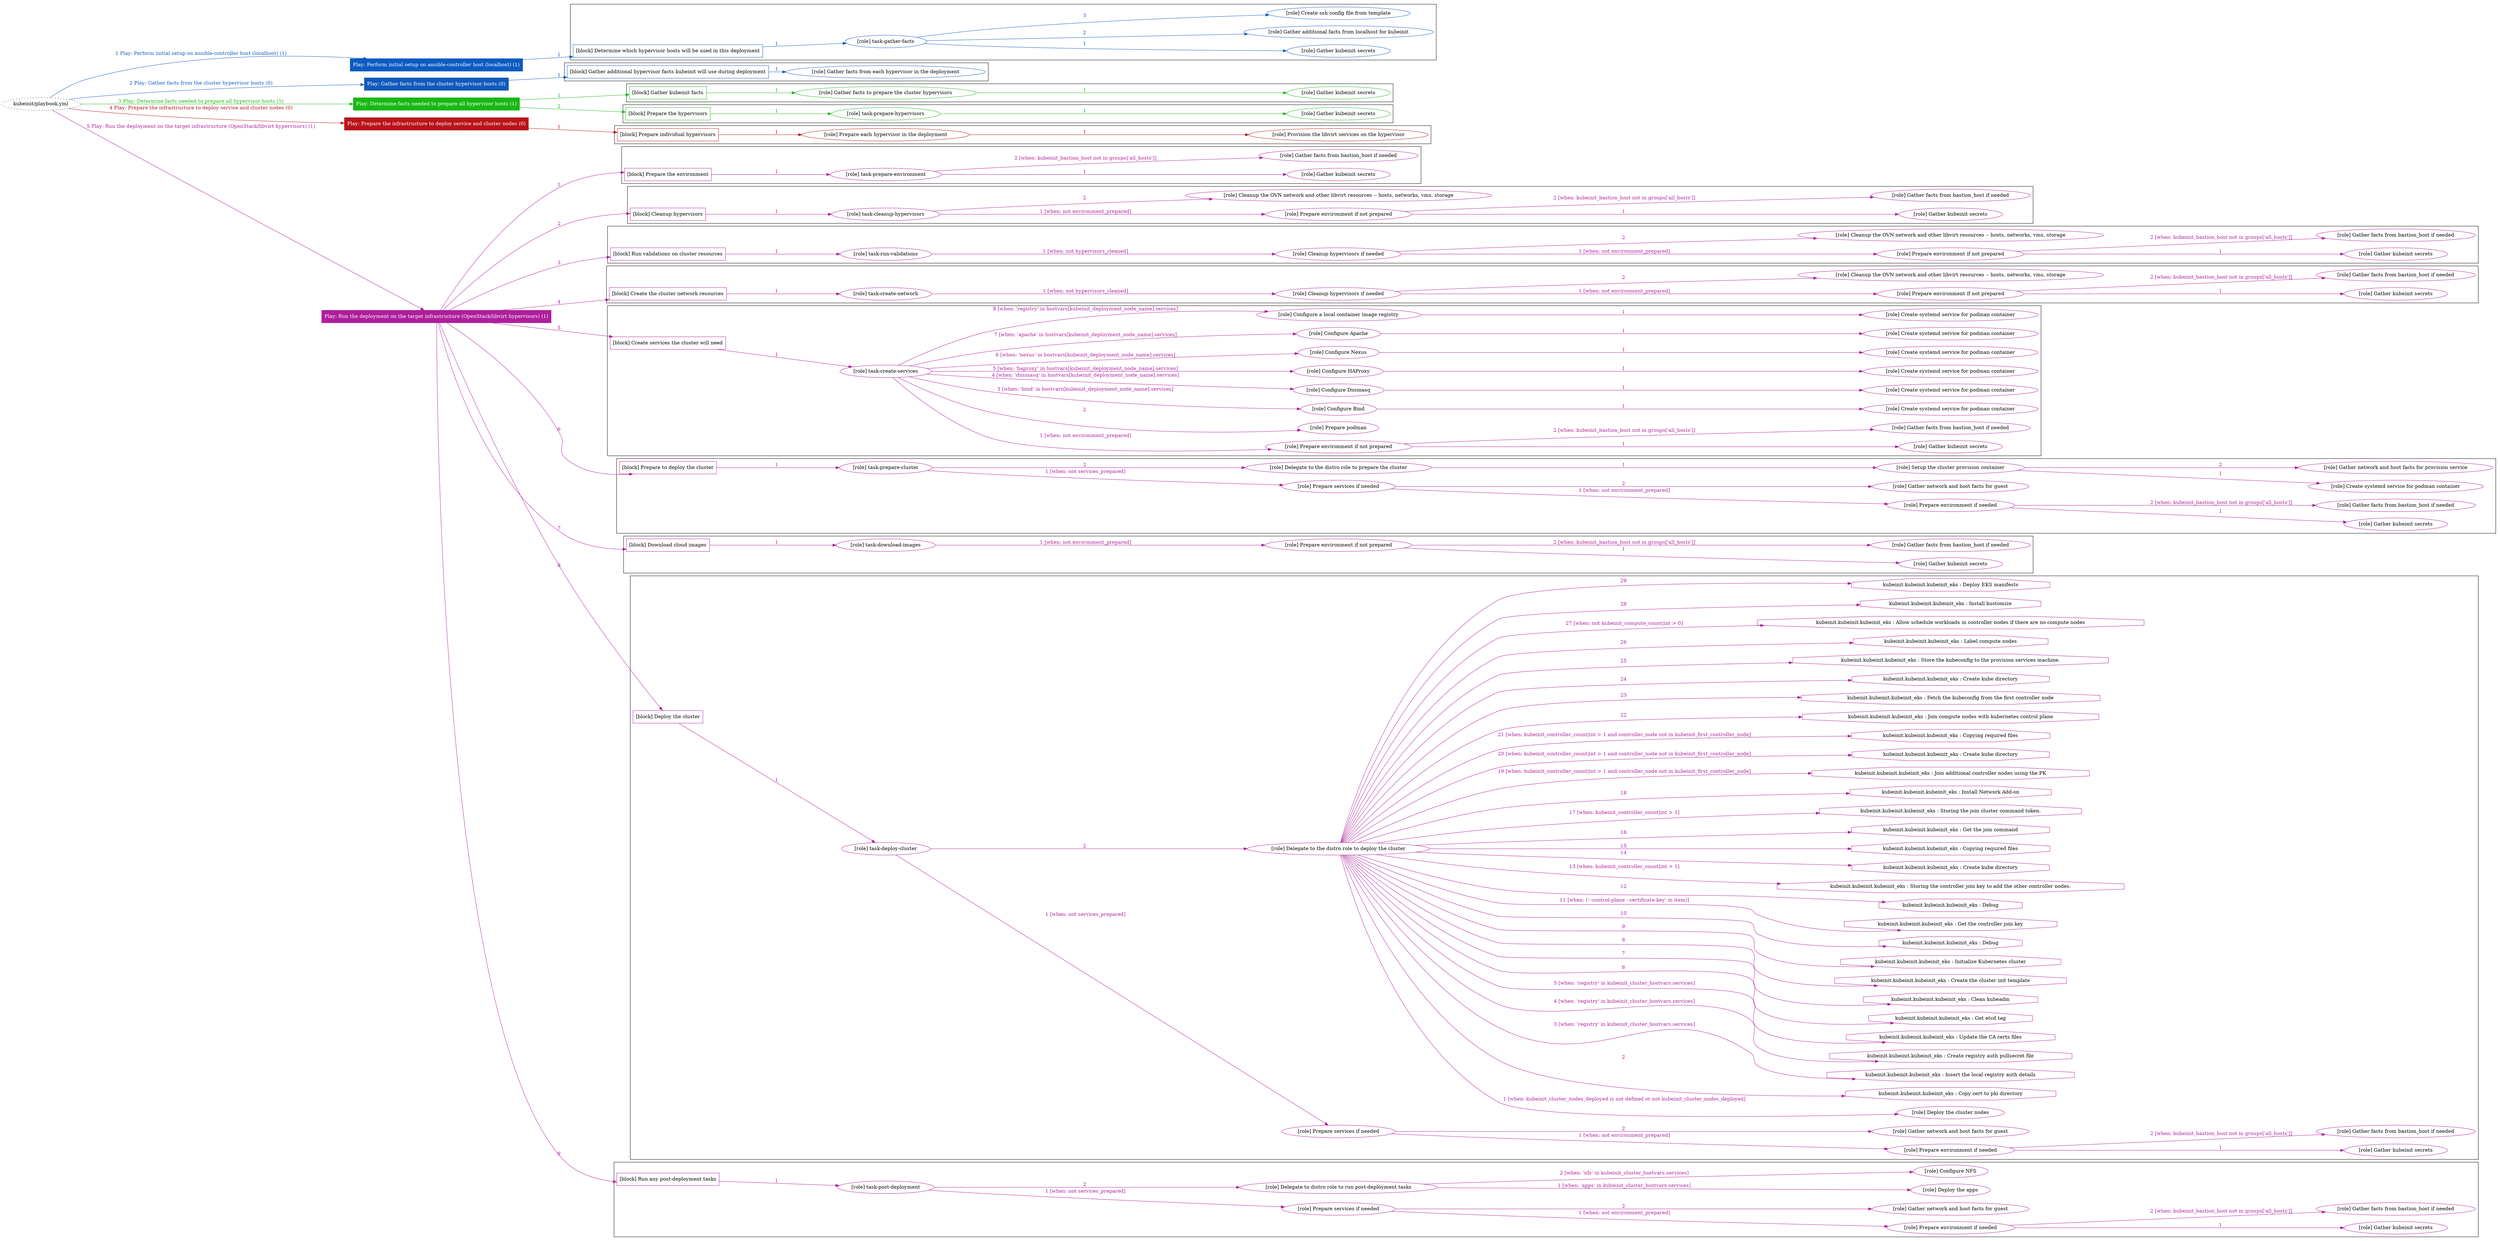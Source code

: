 digraph {
	graph [concentrate=true ordering=in rankdir=LR ratio=fill]
	edge [esep=5 sep=10]
	"kubeinit/playbook.yml" [URL="/home/runner/work/kubeinit/kubeinit/kubeinit/playbook.yml" id=playbook_505b59d0 style=dotted]
	"kubeinit/playbook.yml" -> play_54ce3475 [label="1 Play: Perform initial setup on ansible-controller host (localhost) (1)" color="#0b5bc1" fontcolor="#0b5bc1" id=edge_play_54ce3475 labeltooltip="1 Play: Perform initial setup on ansible-controller host (localhost) (1)" tooltip="1 Play: Perform initial setup on ansible-controller host (localhost) (1)"]
	subgraph "Play: Perform initial setup on ansible-controller host (localhost) (1)" {
		play_54ce3475 [label="Play: Perform initial setup on ansible-controller host (localhost) (1)" URL="/home/runner/work/kubeinit/kubeinit/kubeinit/playbook.yml" color="#0b5bc1" fontcolor="#ffffff" id=play_54ce3475 shape=box style=filled tooltip=localhost]
		play_54ce3475 -> block_f6530568 [label=1 color="#0b5bc1" fontcolor="#0b5bc1" id=edge_block_f6530568 labeltooltip=1 tooltip=1]
		subgraph cluster_block_f6530568 {
			block_f6530568 [label="[block] Determine which hypervisor hosts will be used in this deployment" URL="/home/runner/work/kubeinit/kubeinit/kubeinit/playbook.yml" color="#0b5bc1" id=block_f6530568 labeltooltip="Determine which hypervisor hosts will be used in this deployment" shape=box tooltip="Determine which hypervisor hosts will be used in this deployment"]
			block_f6530568 -> role_9a63cca9 [label="1 " color="#0b5bc1" fontcolor="#0b5bc1" id=edge_role_9a63cca9 labeltooltip="1 " tooltip="1 "]
			subgraph "task-gather-facts" {
				role_9a63cca9 [label="[role] task-gather-facts" URL="/home/runner/work/kubeinit/kubeinit/kubeinit/playbook.yml" color="#0b5bc1" id=role_9a63cca9 tooltip="task-gather-facts"]
				role_9a63cca9 -> role_e8cfdcf1 [label="1 " color="#0b5bc1" fontcolor="#0b5bc1" id=edge_role_e8cfdcf1 labeltooltip="1 " tooltip="1 "]
				subgraph "Gather kubeinit secrets" {
					role_e8cfdcf1 [label="[role] Gather kubeinit secrets" URL="/home/runner/.ansible/collections/ansible_collections/kubeinit/kubeinit/roles/kubeinit_prepare/tasks/build_hypervisors_group.yml" color="#0b5bc1" id=role_e8cfdcf1 tooltip="Gather kubeinit secrets"]
				}
				role_9a63cca9 -> role_082fb6b9 [label="2 " color="#0b5bc1" fontcolor="#0b5bc1" id=edge_role_082fb6b9 labeltooltip="2 " tooltip="2 "]
				subgraph "Gather additional facts from localhost for kubeinit" {
					role_082fb6b9 [label="[role] Gather additional facts from localhost for kubeinit" URL="/home/runner/.ansible/collections/ansible_collections/kubeinit/kubeinit/roles/kubeinit_prepare/tasks/build_hypervisors_group.yml" color="#0b5bc1" id=role_082fb6b9 tooltip="Gather additional facts from localhost for kubeinit"]
				}
				role_9a63cca9 -> role_493f2221 [label="3 " color="#0b5bc1" fontcolor="#0b5bc1" id=edge_role_493f2221 labeltooltip="3 " tooltip="3 "]
				subgraph "Create ssh config file from template" {
					role_493f2221 [label="[role] Create ssh config file from template" URL="/home/runner/.ansible/collections/ansible_collections/kubeinit/kubeinit/roles/kubeinit_prepare/tasks/build_hypervisors_group.yml" color="#0b5bc1" id=role_493f2221 tooltip="Create ssh config file from template"]
				}
			}
		}
	}
	"kubeinit/playbook.yml" -> play_10bcb6b2 [label="2 Play: Gather facts from the cluster hypervisor hosts (0)" color="#115abb" fontcolor="#115abb" id=edge_play_10bcb6b2 labeltooltip="2 Play: Gather facts from the cluster hypervisor hosts (0)" tooltip="2 Play: Gather facts from the cluster hypervisor hosts (0)"]
	subgraph "Play: Gather facts from the cluster hypervisor hosts (0)" {
		play_10bcb6b2 [label="Play: Gather facts from the cluster hypervisor hosts (0)" URL="/home/runner/work/kubeinit/kubeinit/kubeinit/playbook.yml" color="#115abb" fontcolor="#ffffff" id=play_10bcb6b2 shape=box style=filled tooltip="Play: Gather facts from the cluster hypervisor hosts (0)"]
		play_10bcb6b2 -> block_2b7f3615 [label=1 color="#115abb" fontcolor="#115abb" id=edge_block_2b7f3615 labeltooltip=1 tooltip=1]
		subgraph cluster_block_2b7f3615 {
			block_2b7f3615 [label="[block] Gather additional hypervisor facts kubeinit will use during deployment" URL="/home/runner/work/kubeinit/kubeinit/kubeinit/playbook.yml" color="#115abb" id=block_2b7f3615 labeltooltip="Gather additional hypervisor facts kubeinit will use during deployment" shape=box tooltip="Gather additional hypervisor facts kubeinit will use during deployment"]
			block_2b7f3615 -> role_0c8d0f94 [label="1 " color="#115abb" fontcolor="#115abb" id=edge_role_0c8d0f94 labeltooltip="1 " tooltip="1 "]
			subgraph "Gather facts from each hypervisor in the deployment" {
				role_0c8d0f94 [label="[role] Gather facts from each hypervisor in the deployment" URL="/home/runner/work/kubeinit/kubeinit/kubeinit/playbook.yml" color="#115abb" id=role_0c8d0f94 tooltip="Gather facts from each hypervisor in the deployment"]
			}
		}
	}
	"kubeinit/playbook.yml" -> play_9182e237 [label="3 Play: Determine facts needed to prepare all hypervisor hosts (1)" color="#18b814" fontcolor="#18b814" id=edge_play_9182e237 labeltooltip="3 Play: Determine facts needed to prepare all hypervisor hosts (1)" tooltip="3 Play: Determine facts needed to prepare all hypervisor hosts (1)"]
	subgraph "Play: Determine facts needed to prepare all hypervisor hosts (1)" {
		play_9182e237 [label="Play: Determine facts needed to prepare all hypervisor hosts (1)" URL="/home/runner/work/kubeinit/kubeinit/kubeinit/playbook.yml" color="#18b814" fontcolor="#ffffff" id=play_9182e237 shape=box style=filled tooltip=localhost]
		play_9182e237 -> block_f844e272 [label=1 color="#18b814" fontcolor="#18b814" id=edge_block_f844e272 labeltooltip=1 tooltip=1]
		subgraph cluster_block_f844e272 {
			block_f844e272 [label="[block] Gather kubeinit facts" URL="/home/runner/work/kubeinit/kubeinit/kubeinit/playbook.yml" color="#18b814" id=block_f844e272 labeltooltip="Gather kubeinit facts" shape=box tooltip="Gather kubeinit facts"]
			block_f844e272 -> role_92d17e03 [label="1 " color="#18b814" fontcolor="#18b814" id=edge_role_92d17e03 labeltooltip="1 " tooltip="1 "]
			subgraph "Gather facts to prepare the cluster hypervisors" {
				role_92d17e03 [label="[role] Gather facts to prepare the cluster hypervisors" URL="/home/runner/work/kubeinit/kubeinit/kubeinit/playbook.yml" color="#18b814" id=role_92d17e03 tooltip="Gather facts to prepare the cluster hypervisors"]
				role_92d17e03 -> role_0aabf836 [label="1 " color="#18b814" fontcolor="#18b814" id=edge_role_0aabf836 labeltooltip="1 " tooltip="1 "]
				subgraph "Gather kubeinit secrets" {
					role_0aabf836 [label="[role] Gather kubeinit secrets" URL="/home/runner/.ansible/collections/ansible_collections/kubeinit/kubeinit/roles/kubeinit_prepare/tasks/gather_kubeinit_facts.yml" color="#18b814" id=role_0aabf836 tooltip="Gather kubeinit secrets"]
				}
			}
		}
		play_9182e237 -> block_92e876e8 [label=2 color="#18b814" fontcolor="#18b814" id=edge_block_92e876e8 labeltooltip=2 tooltip=2]
		subgraph cluster_block_92e876e8 {
			block_92e876e8 [label="[block] Prepare the hypervisors" URL="/home/runner/work/kubeinit/kubeinit/kubeinit/playbook.yml" color="#18b814" id=block_92e876e8 labeltooltip="Prepare the hypervisors" shape=box tooltip="Prepare the hypervisors"]
			block_92e876e8 -> role_f6d03520 [label="1 " color="#18b814" fontcolor="#18b814" id=edge_role_f6d03520 labeltooltip="1 " tooltip="1 "]
			subgraph "task-prepare-hypervisors" {
				role_f6d03520 [label="[role] task-prepare-hypervisors" URL="/home/runner/work/kubeinit/kubeinit/kubeinit/playbook.yml" color="#18b814" id=role_f6d03520 tooltip="task-prepare-hypervisors"]
				role_f6d03520 -> role_9ed4240e [label="1 " color="#18b814" fontcolor="#18b814" id=edge_role_9ed4240e labeltooltip="1 " tooltip="1 "]
				subgraph "Gather kubeinit secrets" {
					role_9ed4240e [label="[role] Gather kubeinit secrets" URL="/home/runner/.ansible/collections/ansible_collections/kubeinit/kubeinit/roles/kubeinit_prepare/tasks/gather_kubeinit_facts.yml" color="#18b814" id=role_9ed4240e tooltip="Gather kubeinit secrets"]
				}
			}
		}
	}
	"kubeinit/playbook.yml" -> play_68001d4e [label="4 Play: Prepare the infrastructure to deploy service and cluster nodes (0)" color="#b9131a" fontcolor="#b9131a" id=edge_play_68001d4e labeltooltip="4 Play: Prepare the infrastructure to deploy service and cluster nodes (0)" tooltip="4 Play: Prepare the infrastructure to deploy service and cluster nodes (0)"]
	subgraph "Play: Prepare the infrastructure to deploy service and cluster nodes (0)" {
		play_68001d4e [label="Play: Prepare the infrastructure to deploy service and cluster nodes (0)" URL="/home/runner/work/kubeinit/kubeinit/kubeinit/playbook.yml" color="#b9131a" fontcolor="#ffffff" id=play_68001d4e shape=box style=filled tooltip="Play: Prepare the infrastructure to deploy service and cluster nodes (0)"]
		play_68001d4e -> block_ec54573b [label=1 color="#b9131a" fontcolor="#b9131a" id=edge_block_ec54573b labeltooltip=1 tooltip=1]
		subgraph cluster_block_ec54573b {
			block_ec54573b [label="[block] Prepare individual hypervisors" URL="/home/runner/work/kubeinit/kubeinit/kubeinit/playbook.yml" color="#b9131a" id=block_ec54573b labeltooltip="Prepare individual hypervisors" shape=box tooltip="Prepare individual hypervisors"]
			block_ec54573b -> role_09b1d185 [label="1 " color="#b9131a" fontcolor="#b9131a" id=edge_role_09b1d185 labeltooltip="1 " tooltip="1 "]
			subgraph "Prepare each hypervisor in the deployment" {
				role_09b1d185 [label="[role] Prepare each hypervisor in the deployment" URL="/home/runner/work/kubeinit/kubeinit/kubeinit/playbook.yml" color="#b9131a" id=role_09b1d185 tooltip="Prepare each hypervisor in the deployment"]
				role_09b1d185 -> role_fccb4faa [label="1 " color="#b9131a" fontcolor="#b9131a" id=edge_role_fccb4faa labeltooltip="1 " tooltip="1 "]
				subgraph "Provision the libvirt services on the hypervisor" {
					role_fccb4faa [label="[role] Provision the libvirt services on the hypervisor" URL="/home/runner/.ansible/collections/ansible_collections/kubeinit/kubeinit/roles/kubeinit_prepare/tasks/prepare_hypervisor.yml" color="#b9131a" id=role_fccb4faa tooltip="Provision the libvirt services on the hypervisor"]
				}
			}
		}
	}
	"kubeinit/playbook.yml" -> play_72347e47 [label="5 Play: Run the deployment on the target infrastructure (OpenStack/libvirt hypervisors) (1)" color="#ae1e9c" fontcolor="#ae1e9c" id=edge_play_72347e47 labeltooltip="5 Play: Run the deployment on the target infrastructure (OpenStack/libvirt hypervisors) (1)" tooltip="5 Play: Run the deployment on the target infrastructure (OpenStack/libvirt hypervisors) (1)"]
	subgraph "Play: Run the deployment on the target infrastructure (OpenStack/libvirt hypervisors) (1)" {
		play_72347e47 [label="Play: Run the deployment on the target infrastructure (OpenStack/libvirt hypervisors) (1)" URL="/home/runner/work/kubeinit/kubeinit/kubeinit/playbook.yml" color="#ae1e9c" fontcolor="#ffffff" id=play_72347e47 shape=box style=filled tooltip=localhost]
		play_72347e47 -> block_6adb4616 [label=1 color="#ae1e9c" fontcolor="#ae1e9c" id=edge_block_6adb4616 labeltooltip=1 tooltip=1]
		subgraph cluster_block_6adb4616 {
			block_6adb4616 [label="[block] Prepare the environment" URL="/home/runner/work/kubeinit/kubeinit/kubeinit/playbook.yml" color="#ae1e9c" id=block_6adb4616 labeltooltip="Prepare the environment" shape=box tooltip="Prepare the environment"]
			block_6adb4616 -> role_74cb3fdd [label="1 " color="#ae1e9c" fontcolor="#ae1e9c" id=edge_role_74cb3fdd labeltooltip="1 " tooltip="1 "]
			subgraph "task-prepare-environment" {
				role_74cb3fdd [label="[role] task-prepare-environment" URL="/home/runner/work/kubeinit/kubeinit/kubeinit/playbook.yml" color="#ae1e9c" id=role_74cb3fdd tooltip="task-prepare-environment"]
				role_74cb3fdd -> role_cb901d36 [label="1 " color="#ae1e9c" fontcolor="#ae1e9c" id=edge_role_cb901d36 labeltooltip="1 " tooltip="1 "]
				subgraph "Gather kubeinit secrets" {
					role_cb901d36 [label="[role] Gather kubeinit secrets" URL="/home/runner/.ansible/collections/ansible_collections/kubeinit/kubeinit/roles/kubeinit_prepare/tasks/gather_kubeinit_facts.yml" color="#ae1e9c" id=role_cb901d36 tooltip="Gather kubeinit secrets"]
				}
				role_74cb3fdd -> role_3e463f41 [label="2 [when: kubeinit_bastion_host not in groups['all_hosts']]" color="#ae1e9c" fontcolor="#ae1e9c" id=edge_role_3e463f41 labeltooltip="2 [when: kubeinit_bastion_host not in groups['all_hosts']]" tooltip="2 [when: kubeinit_bastion_host not in groups['all_hosts']]"]
				subgraph "Gather facts from bastion_host if needed" {
					role_3e463f41 [label="[role] Gather facts from bastion_host if needed" URL="/home/runner/.ansible/collections/ansible_collections/kubeinit/kubeinit/roles/kubeinit_prepare/tasks/main.yml" color="#ae1e9c" id=role_3e463f41 tooltip="Gather facts from bastion_host if needed"]
				}
			}
		}
		play_72347e47 -> block_6f705c3d [label=2 color="#ae1e9c" fontcolor="#ae1e9c" id=edge_block_6f705c3d labeltooltip=2 tooltip=2]
		subgraph cluster_block_6f705c3d {
			block_6f705c3d [label="[block] Cleanup hypervisors" URL="/home/runner/work/kubeinit/kubeinit/kubeinit/playbook.yml" color="#ae1e9c" id=block_6f705c3d labeltooltip="Cleanup hypervisors" shape=box tooltip="Cleanup hypervisors"]
			block_6f705c3d -> role_94629c84 [label="1 " color="#ae1e9c" fontcolor="#ae1e9c" id=edge_role_94629c84 labeltooltip="1 " tooltip="1 "]
			subgraph "task-cleanup-hypervisors" {
				role_94629c84 [label="[role] task-cleanup-hypervisors" URL="/home/runner/work/kubeinit/kubeinit/kubeinit/playbook.yml" color="#ae1e9c" id=role_94629c84 tooltip="task-cleanup-hypervisors"]
				role_94629c84 -> role_58892e07 [label="1 [when: not environment_prepared]" color="#ae1e9c" fontcolor="#ae1e9c" id=edge_role_58892e07 labeltooltip="1 [when: not environment_prepared]" tooltip="1 [when: not environment_prepared]"]
				subgraph "Prepare environment if not prepared" {
					role_58892e07 [label="[role] Prepare environment if not prepared" URL="/home/runner/.ansible/collections/ansible_collections/kubeinit/kubeinit/roles/kubeinit_libvirt/tasks/cleanup_hypervisors.yml" color="#ae1e9c" id=role_58892e07 tooltip="Prepare environment if not prepared"]
					role_58892e07 -> role_d20a0234 [label="1 " color="#ae1e9c" fontcolor="#ae1e9c" id=edge_role_d20a0234 labeltooltip="1 " tooltip="1 "]
					subgraph "Gather kubeinit secrets" {
						role_d20a0234 [label="[role] Gather kubeinit secrets" URL="/home/runner/.ansible/collections/ansible_collections/kubeinit/kubeinit/roles/kubeinit_prepare/tasks/gather_kubeinit_facts.yml" color="#ae1e9c" id=role_d20a0234 tooltip="Gather kubeinit secrets"]
					}
					role_58892e07 -> role_9292931a [label="2 [when: kubeinit_bastion_host not in groups['all_hosts']]" color="#ae1e9c" fontcolor="#ae1e9c" id=edge_role_9292931a labeltooltip="2 [when: kubeinit_bastion_host not in groups['all_hosts']]" tooltip="2 [when: kubeinit_bastion_host not in groups['all_hosts']]"]
					subgraph "Gather facts from bastion_host if needed" {
						role_9292931a [label="[role] Gather facts from bastion_host if needed" URL="/home/runner/.ansible/collections/ansible_collections/kubeinit/kubeinit/roles/kubeinit_prepare/tasks/main.yml" color="#ae1e9c" id=role_9292931a tooltip="Gather facts from bastion_host if needed"]
					}
				}
				role_94629c84 -> role_d543f26f [label="2 " color="#ae1e9c" fontcolor="#ae1e9c" id=edge_role_d543f26f labeltooltip="2 " tooltip="2 "]
				subgraph "Cleanup the OVN network and other libvirt resources -- hosts, networks, vms, storage" {
					role_d543f26f [label="[role] Cleanup the OVN network and other libvirt resources -- hosts, networks, vms, storage" URL="/home/runner/.ansible/collections/ansible_collections/kubeinit/kubeinit/roles/kubeinit_libvirt/tasks/cleanup_hypervisors.yml" color="#ae1e9c" id=role_d543f26f tooltip="Cleanup the OVN network and other libvirt resources -- hosts, networks, vms, storage"]
				}
			}
		}
		play_72347e47 -> block_47624c8a [label=3 color="#ae1e9c" fontcolor="#ae1e9c" id=edge_block_47624c8a labeltooltip=3 tooltip=3]
		subgraph cluster_block_47624c8a {
			block_47624c8a [label="[block] Run validations on cluster resources" URL="/home/runner/work/kubeinit/kubeinit/kubeinit/playbook.yml" color="#ae1e9c" id=block_47624c8a labeltooltip="Run validations on cluster resources" shape=box tooltip="Run validations on cluster resources"]
			block_47624c8a -> role_6aff86f8 [label="1 " color="#ae1e9c" fontcolor="#ae1e9c" id=edge_role_6aff86f8 labeltooltip="1 " tooltip="1 "]
			subgraph "task-run-validations" {
				role_6aff86f8 [label="[role] task-run-validations" URL="/home/runner/work/kubeinit/kubeinit/kubeinit/playbook.yml" color="#ae1e9c" id=role_6aff86f8 tooltip="task-run-validations"]
				role_6aff86f8 -> role_1c4ec099 [label="1 [when: not hypervisors_cleaned]" color="#ae1e9c" fontcolor="#ae1e9c" id=edge_role_1c4ec099 labeltooltip="1 [when: not hypervisors_cleaned]" tooltip="1 [when: not hypervisors_cleaned]"]
				subgraph "Cleanup hypervisors if needed" {
					role_1c4ec099 [label="[role] Cleanup hypervisors if needed" URL="/home/runner/.ansible/collections/ansible_collections/kubeinit/kubeinit/roles/kubeinit_validations/tasks/main.yml" color="#ae1e9c" id=role_1c4ec099 tooltip="Cleanup hypervisors if needed"]
					role_1c4ec099 -> role_23590de8 [label="1 [when: not environment_prepared]" color="#ae1e9c" fontcolor="#ae1e9c" id=edge_role_23590de8 labeltooltip="1 [when: not environment_prepared]" tooltip="1 [when: not environment_prepared]"]
					subgraph "Prepare environment if not prepared" {
						role_23590de8 [label="[role] Prepare environment if not prepared" URL="/home/runner/.ansible/collections/ansible_collections/kubeinit/kubeinit/roles/kubeinit_libvirt/tasks/cleanup_hypervisors.yml" color="#ae1e9c" id=role_23590de8 tooltip="Prepare environment if not prepared"]
						role_23590de8 -> role_e928fc80 [label="1 " color="#ae1e9c" fontcolor="#ae1e9c" id=edge_role_e928fc80 labeltooltip="1 " tooltip="1 "]
						subgraph "Gather kubeinit secrets" {
							role_e928fc80 [label="[role] Gather kubeinit secrets" URL="/home/runner/.ansible/collections/ansible_collections/kubeinit/kubeinit/roles/kubeinit_prepare/tasks/gather_kubeinit_facts.yml" color="#ae1e9c" id=role_e928fc80 tooltip="Gather kubeinit secrets"]
						}
						role_23590de8 -> role_fee85dc9 [label="2 [when: kubeinit_bastion_host not in groups['all_hosts']]" color="#ae1e9c" fontcolor="#ae1e9c" id=edge_role_fee85dc9 labeltooltip="2 [when: kubeinit_bastion_host not in groups['all_hosts']]" tooltip="2 [when: kubeinit_bastion_host not in groups['all_hosts']]"]
						subgraph "Gather facts from bastion_host if needed" {
							role_fee85dc9 [label="[role] Gather facts from bastion_host if needed" URL="/home/runner/.ansible/collections/ansible_collections/kubeinit/kubeinit/roles/kubeinit_prepare/tasks/main.yml" color="#ae1e9c" id=role_fee85dc9 tooltip="Gather facts from bastion_host if needed"]
						}
					}
					role_1c4ec099 -> role_f45f9289 [label="2 " color="#ae1e9c" fontcolor="#ae1e9c" id=edge_role_f45f9289 labeltooltip="2 " tooltip="2 "]
					subgraph "Cleanup the OVN network and other libvirt resources -- hosts, networks, vms, storage" {
						role_f45f9289 [label="[role] Cleanup the OVN network and other libvirt resources -- hosts, networks, vms, storage" URL="/home/runner/.ansible/collections/ansible_collections/kubeinit/kubeinit/roles/kubeinit_libvirt/tasks/cleanup_hypervisors.yml" color="#ae1e9c" id=role_f45f9289 tooltip="Cleanup the OVN network and other libvirt resources -- hosts, networks, vms, storage"]
					}
				}
			}
		}
		play_72347e47 -> block_19a93cfe [label=4 color="#ae1e9c" fontcolor="#ae1e9c" id=edge_block_19a93cfe labeltooltip=4 tooltip=4]
		subgraph cluster_block_19a93cfe {
			block_19a93cfe [label="[block] Create the cluster network resources" URL="/home/runner/work/kubeinit/kubeinit/kubeinit/playbook.yml" color="#ae1e9c" id=block_19a93cfe labeltooltip="Create the cluster network resources" shape=box tooltip="Create the cluster network resources"]
			block_19a93cfe -> role_1e62cd4f [label="1 " color="#ae1e9c" fontcolor="#ae1e9c" id=edge_role_1e62cd4f labeltooltip="1 " tooltip="1 "]
			subgraph "task-create-network" {
				role_1e62cd4f [label="[role] task-create-network" URL="/home/runner/work/kubeinit/kubeinit/kubeinit/playbook.yml" color="#ae1e9c" id=role_1e62cd4f tooltip="task-create-network"]
				role_1e62cd4f -> role_ac18491e [label="1 [when: not hypervisors_cleaned]" color="#ae1e9c" fontcolor="#ae1e9c" id=edge_role_ac18491e labeltooltip="1 [when: not hypervisors_cleaned]" tooltip="1 [when: not hypervisors_cleaned]"]
				subgraph "Cleanup hypervisors if needed" {
					role_ac18491e [label="[role] Cleanup hypervisors if needed" URL="/home/runner/.ansible/collections/ansible_collections/kubeinit/kubeinit/roles/kubeinit_libvirt/tasks/create_network.yml" color="#ae1e9c" id=role_ac18491e tooltip="Cleanup hypervisors if needed"]
					role_ac18491e -> role_3b3bc144 [label="1 [when: not environment_prepared]" color="#ae1e9c" fontcolor="#ae1e9c" id=edge_role_3b3bc144 labeltooltip="1 [when: not environment_prepared]" tooltip="1 [when: not environment_prepared]"]
					subgraph "Prepare environment if not prepared" {
						role_3b3bc144 [label="[role] Prepare environment if not prepared" URL="/home/runner/.ansible/collections/ansible_collections/kubeinit/kubeinit/roles/kubeinit_libvirt/tasks/cleanup_hypervisors.yml" color="#ae1e9c" id=role_3b3bc144 tooltip="Prepare environment if not prepared"]
						role_3b3bc144 -> role_35bafb50 [label="1 " color="#ae1e9c" fontcolor="#ae1e9c" id=edge_role_35bafb50 labeltooltip="1 " tooltip="1 "]
						subgraph "Gather kubeinit secrets" {
							role_35bafb50 [label="[role] Gather kubeinit secrets" URL="/home/runner/.ansible/collections/ansible_collections/kubeinit/kubeinit/roles/kubeinit_prepare/tasks/gather_kubeinit_facts.yml" color="#ae1e9c" id=role_35bafb50 tooltip="Gather kubeinit secrets"]
						}
						role_3b3bc144 -> role_b2b13559 [label="2 [when: kubeinit_bastion_host not in groups['all_hosts']]" color="#ae1e9c" fontcolor="#ae1e9c" id=edge_role_b2b13559 labeltooltip="2 [when: kubeinit_bastion_host not in groups['all_hosts']]" tooltip="2 [when: kubeinit_bastion_host not in groups['all_hosts']]"]
						subgraph "Gather facts from bastion_host if needed" {
							role_b2b13559 [label="[role] Gather facts from bastion_host if needed" URL="/home/runner/.ansible/collections/ansible_collections/kubeinit/kubeinit/roles/kubeinit_prepare/tasks/main.yml" color="#ae1e9c" id=role_b2b13559 tooltip="Gather facts from bastion_host if needed"]
						}
					}
					role_ac18491e -> role_9ebe40c2 [label="2 " color="#ae1e9c" fontcolor="#ae1e9c" id=edge_role_9ebe40c2 labeltooltip="2 " tooltip="2 "]
					subgraph "Cleanup the OVN network and other libvirt resources -- hosts, networks, vms, storage" {
						role_9ebe40c2 [label="[role] Cleanup the OVN network and other libvirt resources -- hosts, networks, vms, storage" URL="/home/runner/.ansible/collections/ansible_collections/kubeinit/kubeinit/roles/kubeinit_libvirt/tasks/cleanup_hypervisors.yml" color="#ae1e9c" id=role_9ebe40c2 tooltip="Cleanup the OVN network and other libvirt resources -- hosts, networks, vms, storage"]
					}
				}
			}
		}
		play_72347e47 -> block_03e99cf1 [label=5 color="#ae1e9c" fontcolor="#ae1e9c" id=edge_block_03e99cf1 labeltooltip=5 tooltip=5]
		subgraph cluster_block_03e99cf1 {
			block_03e99cf1 [label="[block] Create services the cluster will need" URL="/home/runner/work/kubeinit/kubeinit/kubeinit/playbook.yml" color="#ae1e9c" id=block_03e99cf1 labeltooltip="Create services the cluster will need" shape=box tooltip="Create services the cluster will need"]
			block_03e99cf1 -> role_20946910 [label="1 " color="#ae1e9c" fontcolor="#ae1e9c" id=edge_role_20946910 labeltooltip="1 " tooltip="1 "]
			subgraph "task-create-services" {
				role_20946910 [label="[role] task-create-services" URL="/home/runner/work/kubeinit/kubeinit/kubeinit/playbook.yml" color="#ae1e9c" id=role_20946910 tooltip="task-create-services"]
				role_20946910 -> role_82ae3ebd [label="1 [when: not environment_prepared]" color="#ae1e9c" fontcolor="#ae1e9c" id=edge_role_82ae3ebd labeltooltip="1 [when: not environment_prepared]" tooltip="1 [when: not environment_prepared]"]
				subgraph "Prepare environment if not prepared" {
					role_82ae3ebd [label="[role] Prepare environment if not prepared" URL="/home/runner/.ansible/collections/ansible_collections/kubeinit/kubeinit/roles/kubeinit_services/tasks/main.yml" color="#ae1e9c" id=role_82ae3ebd tooltip="Prepare environment if not prepared"]
					role_82ae3ebd -> role_a864123e [label="1 " color="#ae1e9c" fontcolor="#ae1e9c" id=edge_role_a864123e labeltooltip="1 " tooltip="1 "]
					subgraph "Gather kubeinit secrets" {
						role_a864123e [label="[role] Gather kubeinit secrets" URL="/home/runner/.ansible/collections/ansible_collections/kubeinit/kubeinit/roles/kubeinit_prepare/tasks/gather_kubeinit_facts.yml" color="#ae1e9c" id=role_a864123e tooltip="Gather kubeinit secrets"]
					}
					role_82ae3ebd -> role_5633bc8b [label="2 [when: kubeinit_bastion_host not in groups['all_hosts']]" color="#ae1e9c" fontcolor="#ae1e9c" id=edge_role_5633bc8b labeltooltip="2 [when: kubeinit_bastion_host not in groups['all_hosts']]" tooltip="2 [when: kubeinit_bastion_host not in groups['all_hosts']]"]
					subgraph "Gather facts from bastion_host if needed" {
						role_5633bc8b [label="[role] Gather facts from bastion_host if needed" URL="/home/runner/.ansible/collections/ansible_collections/kubeinit/kubeinit/roles/kubeinit_prepare/tasks/main.yml" color="#ae1e9c" id=role_5633bc8b tooltip="Gather facts from bastion_host if needed"]
					}
				}
				role_20946910 -> role_723f1a52 [label="2 " color="#ae1e9c" fontcolor="#ae1e9c" id=edge_role_723f1a52 labeltooltip="2 " tooltip="2 "]
				subgraph "Prepare podman" {
					role_723f1a52 [label="[role] Prepare podman" URL="/home/runner/.ansible/collections/ansible_collections/kubeinit/kubeinit/roles/kubeinit_services/tasks/00_create_service_pod.yml" color="#ae1e9c" id=role_723f1a52 tooltip="Prepare podman"]
				}
				role_20946910 -> role_f1c9ac7a [label="3 [when: 'bind' in hostvars[kubeinit_deployment_node_name].services]" color="#ae1e9c" fontcolor="#ae1e9c" id=edge_role_f1c9ac7a labeltooltip="3 [when: 'bind' in hostvars[kubeinit_deployment_node_name].services]" tooltip="3 [when: 'bind' in hostvars[kubeinit_deployment_node_name].services]"]
				subgraph "Configure Bind" {
					role_f1c9ac7a [label="[role] Configure Bind" URL="/home/runner/.ansible/collections/ansible_collections/kubeinit/kubeinit/roles/kubeinit_services/tasks/start_services_containers.yml" color="#ae1e9c" id=role_f1c9ac7a tooltip="Configure Bind"]
					role_f1c9ac7a -> role_dfefb396 [label="1 " color="#ae1e9c" fontcolor="#ae1e9c" id=edge_role_dfefb396 labeltooltip="1 " tooltip="1 "]
					subgraph "Create systemd service for podman container" {
						role_dfefb396 [label="[role] Create systemd service for podman container" URL="/home/runner/.ansible/collections/ansible_collections/kubeinit/kubeinit/roles/kubeinit_bind/tasks/main.yml" color="#ae1e9c" id=role_dfefb396 tooltip="Create systemd service for podman container"]
					}
				}
				role_20946910 -> role_48f46912 [label="4 [when: 'dnsmasq' in hostvars[kubeinit_deployment_node_name].services]" color="#ae1e9c" fontcolor="#ae1e9c" id=edge_role_48f46912 labeltooltip="4 [when: 'dnsmasq' in hostvars[kubeinit_deployment_node_name].services]" tooltip="4 [when: 'dnsmasq' in hostvars[kubeinit_deployment_node_name].services]"]
				subgraph "Configure Dnsmasq" {
					role_48f46912 [label="[role] Configure Dnsmasq" URL="/home/runner/.ansible/collections/ansible_collections/kubeinit/kubeinit/roles/kubeinit_services/tasks/start_services_containers.yml" color="#ae1e9c" id=role_48f46912 tooltip="Configure Dnsmasq"]
					role_48f46912 -> role_a3646320 [label="1 " color="#ae1e9c" fontcolor="#ae1e9c" id=edge_role_a3646320 labeltooltip="1 " tooltip="1 "]
					subgraph "Create systemd service for podman container" {
						role_a3646320 [label="[role] Create systemd service for podman container" URL="/home/runner/.ansible/collections/ansible_collections/kubeinit/kubeinit/roles/kubeinit_dnsmasq/tasks/main.yml" color="#ae1e9c" id=role_a3646320 tooltip="Create systemd service for podman container"]
					}
				}
				role_20946910 -> role_0b972836 [label="5 [when: 'haproxy' in hostvars[kubeinit_deployment_node_name].services]" color="#ae1e9c" fontcolor="#ae1e9c" id=edge_role_0b972836 labeltooltip="5 [when: 'haproxy' in hostvars[kubeinit_deployment_node_name].services]" tooltip="5 [when: 'haproxy' in hostvars[kubeinit_deployment_node_name].services]"]
				subgraph "Configure HAProxy" {
					role_0b972836 [label="[role] Configure HAProxy" URL="/home/runner/.ansible/collections/ansible_collections/kubeinit/kubeinit/roles/kubeinit_services/tasks/start_services_containers.yml" color="#ae1e9c" id=role_0b972836 tooltip="Configure HAProxy"]
					role_0b972836 -> role_ababf2ad [label="1 " color="#ae1e9c" fontcolor="#ae1e9c" id=edge_role_ababf2ad labeltooltip="1 " tooltip="1 "]
					subgraph "Create systemd service for podman container" {
						role_ababf2ad [label="[role] Create systemd service for podman container" URL="/home/runner/.ansible/collections/ansible_collections/kubeinit/kubeinit/roles/kubeinit_haproxy/tasks/main.yml" color="#ae1e9c" id=role_ababf2ad tooltip="Create systemd service for podman container"]
					}
				}
				role_20946910 -> role_0df22717 [label="6 [when: 'nexus' in hostvars[kubeinit_deployment_node_name].services]" color="#ae1e9c" fontcolor="#ae1e9c" id=edge_role_0df22717 labeltooltip="6 [when: 'nexus' in hostvars[kubeinit_deployment_node_name].services]" tooltip="6 [when: 'nexus' in hostvars[kubeinit_deployment_node_name].services]"]
				subgraph "Configure Nexus" {
					role_0df22717 [label="[role] Configure Nexus" URL="/home/runner/.ansible/collections/ansible_collections/kubeinit/kubeinit/roles/kubeinit_services/tasks/start_services_containers.yml" color="#ae1e9c" id=role_0df22717 tooltip="Configure Nexus"]
					role_0df22717 -> role_9b56f4f2 [label="1 " color="#ae1e9c" fontcolor="#ae1e9c" id=edge_role_9b56f4f2 labeltooltip="1 " tooltip="1 "]
					subgraph "Create systemd service for podman container" {
						role_9b56f4f2 [label="[role] Create systemd service for podman container" URL="/home/runner/.ansible/collections/ansible_collections/kubeinit/kubeinit/roles/kubeinit_nexus/tasks/main.yml" color="#ae1e9c" id=role_9b56f4f2 tooltip="Create systemd service for podman container"]
					}
				}
				role_20946910 -> role_8c9d2222 [label="7 [when: 'apache' in hostvars[kubeinit_deployment_node_name].services]" color="#ae1e9c" fontcolor="#ae1e9c" id=edge_role_8c9d2222 labeltooltip="7 [when: 'apache' in hostvars[kubeinit_deployment_node_name].services]" tooltip="7 [when: 'apache' in hostvars[kubeinit_deployment_node_name].services]"]
				subgraph "Configure Apache" {
					role_8c9d2222 [label="[role] Configure Apache" URL="/home/runner/.ansible/collections/ansible_collections/kubeinit/kubeinit/roles/kubeinit_services/tasks/start_services_containers.yml" color="#ae1e9c" id=role_8c9d2222 tooltip="Configure Apache"]
					role_8c9d2222 -> role_3766c9b7 [label="1 " color="#ae1e9c" fontcolor="#ae1e9c" id=edge_role_3766c9b7 labeltooltip="1 " tooltip="1 "]
					subgraph "Create systemd service for podman container" {
						role_3766c9b7 [label="[role] Create systemd service for podman container" URL="/home/runner/.ansible/collections/ansible_collections/kubeinit/kubeinit/roles/kubeinit_apache/tasks/main.yml" color="#ae1e9c" id=role_3766c9b7 tooltip="Create systemd service for podman container"]
					}
				}
				role_20946910 -> role_b2c435ee [label="8 [when: 'registry' in hostvars[kubeinit_deployment_node_name].services]" color="#ae1e9c" fontcolor="#ae1e9c" id=edge_role_b2c435ee labeltooltip="8 [when: 'registry' in hostvars[kubeinit_deployment_node_name].services]" tooltip="8 [when: 'registry' in hostvars[kubeinit_deployment_node_name].services]"]
				subgraph "Configure a local container image registry" {
					role_b2c435ee [label="[role] Configure a local container image registry" URL="/home/runner/.ansible/collections/ansible_collections/kubeinit/kubeinit/roles/kubeinit_services/tasks/start_services_containers.yml" color="#ae1e9c" id=role_b2c435ee tooltip="Configure a local container image registry"]
					role_b2c435ee -> role_f818fc77 [label="1 " color="#ae1e9c" fontcolor="#ae1e9c" id=edge_role_f818fc77 labeltooltip="1 " tooltip="1 "]
					subgraph "Create systemd service for podman container" {
						role_f818fc77 [label="[role] Create systemd service for podman container" URL="/home/runner/.ansible/collections/ansible_collections/kubeinit/kubeinit/roles/kubeinit_registry/tasks/main.yml" color="#ae1e9c" id=role_f818fc77 tooltip="Create systemd service for podman container"]
					}
				}
			}
		}
		play_72347e47 -> block_fd86a89e [label=6 color="#ae1e9c" fontcolor="#ae1e9c" id=edge_block_fd86a89e labeltooltip=6 tooltip=6]
		subgraph cluster_block_fd86a89e {
			block_fd86a89e [label="[block] Prepare to deploy the cluster" URL="/home/runner/work/kubeinit/kubeinit/kubeinit/playbook.yml" color="#ae1e9c" id=block_fd86a89e labeltooltip="Prepare to deploy the cluster" shape=box tooltip="Prepare to deploy the cluster"]
			block_fd86a89e -> role_55334216 [label="1 " color="#ae1e9c" fontcolor="#ae1e9c" id=edge_role_55334216 labeltooltip="1 " tooltip="1 "]
			subgraph "task-prepare-cluster" {
				role_55334216 [label="[role] task-prepare-cluster" URL="/home/runner/work/kubeinit/kubeinit/kubeinit/playbook.yml" color="#ae1e9c" id=role_55334216 tooltip="task-prepare-cluster"]
				role_55334216 -> role_360d02b0 [label="1 [when: not services_prepared]" color="#ae1e9c" fontcolor="#ae1e9c" id=edge_role_360d02b0 labeltooltip="1 [when: not services_prepared]" tooltip="1 [when: not services_prepared]"]
				subgraph "Prepare services if needed" {
					role_360d02b0 [label="[role] Prepare services if needed" URL="/home/runner/.ansible/collections/ansible_collections/kubeinit/kubeinit/roles/kubeinit_prepare/tasks/prepare_cluster.yml" color="#ae1e9c" id=role_360d02b0 tooltip="Prepare services if needed"]
					role_360d02b0 -> role_a3620551 [label="1 [when: not environment_prepared]" color="#ae1e9c" fontcolor="#ae1e9c" id=edge_role_a3620551 labeltooltip="1 [when: not environment_prepared]" tooltip="1 [when: not environment_prepared]"]
					subgraph "Prepare environment if needed" {
						role_a3620551 [label="[role] Prepare environment if needed" URL="/home/runner/.ansible/collections/ansible_collections/kubeinit/kubeinit/roles/kubeinit_services/tasks/prepare_services.yml" color="#ae1e9c" id=role_a3620551 tooltip="Prepare environment if needed"]
						role_a3620551 -> role_911c0387 [label="1 " color="#ae1e9c" fontcolor="#ae1e9c" id=edge_role_911c0387 labeltooltip="1 " tooltip="1 "]
						subgraph "Gather kubeinit secrets" {
							role_911c0387 [label="[role] Gather kubeinit secrets" URL="/home/runner/.ansible/collections/ansible_collections/kubeinit/kubeinit/roles/kubeinit_prepare/tasks/gather_kubeinit_facts.yml" color="#ae1e9c" id=role_911c0387 tooltip="Gather kubeinit secrets"]
						}
						role_a3620551 -> role_3e640b6b [label="2 [when: kubeinit_bastion_host not in groups['all_hosts']]" color="#ae1e9c" fontcolor="#ae1e9c" id=edge_role_3e640b6b labeltooltip="2 [when: kubeinit_bastion_host not in groups['all_hosts']]" tooltip="2 [when: kubeinit_bastion_host not in groups['all_hosts']]"]
						subgraph "Gather facts from bastion_host if needed" {
							role_3e640b6b [label="[role] Gather facts from bastion_host if needed" URL="/home/runner/.ansible/collections/ansible_collections/kubeinit/kubeinit/roles/kubeinit_prepare/tasks/main.yml" color="#ae1e9c" id=role_3e640b6b tooltip="Gather facts from bastion_host if needed"]
						}
					}
					role_360d02b0 -> role_c2f9cfde [label="2 " color="#ae1e9c" fontcolor="#ae1e9c" id=edge_role_c2f9cfde labeltooltip="2 " tooltip="2 "]
					subgraph "Gather network and host facts for guest" {
						role_c2f9cfde [label="[role] Gather network and host facts for guest" URL="/home/runner/.ansible/collections/ansible_collections/kubeinit/kubeinit/roles/kubeinit_services/tasks/prepare_services.yml" color="#ae1e9c" id=role_c2f9cfde tooltip="Gather network and host facts for guest"]
					}
				}
				role_55334216 -> role_365b47f0 [label="2 " color="#ae1e9c" fontcolor="#ae1e9c" id=edge_role_365b47f0 labeltooltip="2 " tooltip="2 "]
				subgraph "Delegate to the distro role to prepare the cluster" {
					role_365b47f0 [label="[role] Delegate to the distro role to prepare the cluster" URL="/home/runner/.ansible/collections/ansible_collections/kubeinit/kubeinit/roles/kubeinit_prepare/tasks/prepare_cluster.yml" color="#ae1e9c" id=role_365b47f0 tooltip="Delegate to the distro role to prepare the cluster"]
					role_365b47f0 -> role_5634e834 [label="1 " color="#ae1e9c" fontcolor="#ae1e9c" id=edge_role_5634e834 labeltooltip="1 " tooltip="1 "]
					subgraph "Setup the cluster provision container" {
						role_5634e834 [label="[role] Setup the cluster provision container" URL="/home/runner/.ansible/collections/ansible_collections/kubeinit/kubeinit/roles/kubeinit_eks/tasks/prepare_cluster.yml" color="#ae1e9c" id=role_5634e834 tooltip="Setup the cluster provision container"]
						role_5634e834 -> role_9996941b [label="1 " color="#ae1e9c" fontcolor="#ae1e9c" id=edge_role_9996941b labeltooltip="1 " tooltip="1 "]
						subgraph "Create systemd service for podman container" {
							role_9996941b [label="[role] Create systemd service for podman container" URL="/home/runner/.ansible/collections/ansible_collections/kubeinit/kubeinit/roles/kubeinit_services/tasks/create_provision_container.yml" color="#ae1e9c" id=role_9996941b tooltip="Create systemd service for podman container"]
						}
						role_5634e834 -> role_1f600c0a [label="2 " color="#ae1e9c" fontcolor="#ae1e9c" id=edge_role_1f600c0a labeltooltip="2 " tooltip="2 "]
						subgraph "Gather network and host facts for provision service" {
							role_1f600c0a [label="[role] Gather network and host facts for provision service" URL="/home/runner/.ansible/collections/ansible_collections/kubeinit/kubeinit/roles/kubeinit_services/tasks/create_provision_container.yml" color="#ae1e9c" id=role_1f600c0a tooltip="Gather network and host facts for provision service"]
						}
					}
				}
			}
		}
		play_72347e47 -> block_329b7c5c [label=7 color="#ae1e9c" fontcolor="#ae1e9c" id=edge_block_329b7c5c labeltooltip=7 tooltip=7]
		subgraph cluster_block_329b7c5c {
			block_329b7c5c [label="[block] Download cloud images" URL="/home/runner/work/kubeinit/kubeinit/kubeinit/playbook.yml" color="#ae1e9c" id=block_329b7c5c labeltooltip="Download cloud images" shape=box tooltip="Download cloud images"]
			block_329b7c5c -> role_9303d69f [label="1 " color="#ae1e9c" fontcolor="#ae1e9c" id=edge_role_9303d69f labeltooltip="1 " tooltip="1 "]
			subgraph "task-download-images" {
				role_9303d69f [label="[role] task-download-images" URL="/home/runner/work/kubeinit/kubeinit/kubeinit/playbook.yml" color="#ae1e9c" id=role_9303d69f tooltip="task-download-images"]
				role_9303d69f -> role_8bab0e31 [label="1 [when: not environment_prepared]" color="#ae1e9c" fontcolor="#ae1e9c" id=edge_role_8bab0e31 labeltooltip="1 [when: not environment_prepared]" tooltip="1 [when: not environment_prepared]"]
				subgraph "Prepare environment if not prepared" {
					role_8bab0e31 [label="[role] Prepare environment if not prepared" URL="/home/runner/.ansible/collections/ansible_collections/kubeinit/kubeinit/roles/kubeinit_libvirt/tasks/download_cloud_images.yml" color="#ae1e9c" id=role_8bab0e31 tooltip="Prepare environment if not prepared"]
					role_8bab0e31 -> role_3e3101ce [label="1 " color="#ae1e9c" fontcolor="#ae1e9c" id=edge_role_3e3101ce labeltooltip="1 " tooltip="1 "]
					subgraph "Gather kubeinit secrets" {
						role_3e3101ce [label="[role] Gather kubeinit secrets" URL="/home/runner/.ansible/collections/ansible_collections/kubeinit/kubeinit/roles/kubeinit_prepare/tasks/gather_kubeinit_facts.yml" color="#ae1e9c" id=role_3e3101ce tooltip="Gather kubeinit secrets"]
					}
					role_8bab0e31 -> role_b2e82adf [label="2 [when: kubeinit_bastion_host not in groups['all_hosts']]" color="#ae1e9c" fontcolor="#ae1e9c" id=edge_role_b2e82adf labeltooltip="2 [when: kubeinit_bastion_host not in groups['all_hosts']]" tooltip="2 [when: kubeinit_bastion_host not in groups['all_hosts']]"]
					subgraph "Gather facts from bastion_host if needed" {
						role_b2e82adf [label="[role] Gather facts from bastion_host if needed" URL="/home/runner/.ansible/collections/ansible_collections/kubeinit/kubeinit/roles/kubeinit_prepare/tasks/main.yml" color="#ae1e9c" id=role_b2e82adf tooltip="Gather facts from bastion_host if needed"]
					}
				}
			}
		}
		play_72347e47 -> block_78836c91 [label=8 color="#ae1e9c" fontcolor="#ae1e9c" id=edge_block_78836c91 labeltooltip=8 tooltip=8]
		subgraph cluster_block_78836c91 {
			block_78836c91 [label="[block] Deploy the cluster" URL="/home/runner/work/kubeinit/kubeinit/kubeinit/playbook.yml" color="#ae1e9c" id=block_78836c91 labeltooltip="Deploy the cluster" shape=box tooltip="Deploy the cluster"]
			block_78836c91 -> role_1407110e [label="1 " color="#ae1e9c" fontcolor="#ae1e9c" id=edge_role_1407110e labeltooltip="1 " tooltip="1 "]
			subgraph "task-deploy-cluster" {
				role_1407110e [label="[role] task-deploy-cluster" URL="/home/runner/work/kubeinit/kubeinit/kubeinit/playbook.yml" color="#ae1e9c" id=role_1407110e tooltip="task-deploy-cluster"]
				role_1407110e -> role_ec7f40fb [label="1 [when: not services_prepared]" color="#ae1e9c" fontcolor="#ae1e9c" id=edge_role_ec7f40fb labeltooltip="1 [when: not services_prepared]" tooltip="1 [when: not services_prepared]"]
				subgraph "Prepare services if needed" {
					role_ec7f40fb [label="[role] Prepare services if needed" URL="/home/runner/.ansible/collections/ansible_collections/kubeinit/kubeinit/roles/kubeinit_prepare/tasks/deploy_cluster.yml" color="#ae1e9c" id=role_ec7f40fb tooltip="Prepare services if needed"]
					role_ec7f40fb -> role_80c8ff80 [label="1 [when: not environment_prepared]" color="#ae1e9c" fontcolor="#ae1e9c" id=edge_role_80c8ff80 labeltooltip="1 [when: not environment_prepared]" tooltip="1 [when: not environment_prepared]"]
					subgraph "Prepare environment if needed" {
						role_80c8ff80 [label="[role] Prepare environment if needed" URL="/home/runner/.ansible/collections/ansible_collections/kubeinit/kubeinit/roles/kubeinit_services/tasks/prepare_services.yml" color="#ae1e9c" id=role_80c8ff80 tooltip="Prepare environment if needed"]
						role_80c8ff80 -> role_6a6292ac [label="1 " color="#ae1e9c" fontcolor="#ae1e9c" id=edge_role_6a6292ac labeltooltip="1 " tooltip="1 "]
						subgraph "Gather kubeinit secrets" {
							role_6a6292ac [label="[role] Gather kubeinit secrets" URL="/home/runner/.ansible/collections/ansible_collections/kubeinit/kubeinit/roles/kubeinit_prepare/tasks/gather_kubeinit_facts.yml" color="#ae1e9c" id=role_6a6292ac tooltip="Gather kubeinit secrets"]
						}
						role_80c8ff80 -> role_14561f93 [label="2 [when: kubeinit_bastion_host not in groups['all_hosts']]" color="#ae1e9c" fontcolor="#ae1e9c" id=edge_role_14561f93 labeltooltip="2 [when: kubeinit_bastion_host not in groups['all_hosts']]" tooltip="2 [when: kubeinit_bastion_host not in groups['all_hosts']]"]
						subgraph "Gather facts from bastion_host if needed" {
							role_14561f93 [label="[role] Gather facts from bastion_host if needed" URL="/home/runner/.ansible/collections/ansible_collections/kubeinit/kubeinit/roles/kubeinit_prepare/tasks/main.yml" color="#ae1e9c" id=role_14561f93 tooltip="Gather facts from bastion_host if needed"]
						}
					}
					role_ec7f40fb -> role_7e0dc11d [label="2 " color="#ae1e9c" fontcolor="#ae1e9c" id=edge_role_7e0dc11d labeltooltip="2 " tooltip="2 "]
					subgraph "Gather network and host facts for guest" {
						role_7e0dc11d [label="[role] Gather network and host facts for guest" URL="/home/runner/.ansible/collections/ansible_collections/kubeinit/kubeinit/roles/kubeinit_services/tasks/prepare_services.yml" color="#ae1e9c" id=role_7e0dc11d tooltip="Gather network and host facts for guest"]
					}
				}
				role_1407110e -> role_bd464034 [label="2 " color="#ae1e9c" fontcolor="#ae1e9c" id=edge_role_bd464034 labeltooltip="2 " tooltip="2 "]
				subgraph "Delegate to the distro role to deploy the cluster" {
					role_bd464034 [label="[role] Delegate to the distro role to deploy the cluster" URL="/home/runner/.ansible/collections/ansible_collections/kubeinit/kubeinit/roles/kubeinit_prepare/tasks/deploy_cluster.yml" color="#ae1e9c" id=role_bd464034 tooltip="Delegate to the distro role to deploy the cluster"]
					role_bd464034 -> role_142961a3 [label="1 [when: kubeinit_cluster_nodes_deployed is not defined or not kubeinit_cluster_nodes_deployed]" color="#ae1e9c" fontcolor="#ae1e9c" id=edge_role_142961a3 labeltooltip="1 [when: kubeinit_cluster_nodes_deployed is not defined or not kubeinit_cluster_nodes_deployed]" tooltip="1 [when: kubeinit_cluster_nodes_deployed is not defined or not kubeinit_cluster_nodes_deployed]"]
					subgraph "Deploy the cluster nodes" {
						role_142961a3 [label="[role] Deploy the cluster nodes" URL="/home/runner/.ansible/collections/ansible_collections/kubeinit/kubeinit/roles/kubeinit_eks/tasks/main.yml" color="#ae1e9c" id=role_142961a3 tooltip="Deploy the cluster nodes"]
					}
					task_1e9ed093 [label="kubeinit.kubeinit.kubeinit_eks : Copy cert to pki directory" URL="/home/runner/.ansible/collections/ansible_collections/kubeinit/kubeinit/roles/kubeinit_eks/tasks/main.yml" color="#ae1e9c" id=task_1e9ed093 shape=octagon tooltip="kubeinit.kubeinit.kubeinit_eks : Copy cert to pki directory"]
					role_bd464034 -> task_1e9ed093 [label="2 " color="#ae1e9c" fontcolor="#ae1e9c" id=edge_task_1e9ed093 labeltooltip="2 " tooltip="2 "]
					task_ca848eb7 [label="kubeinit.kubeinit.kubeinit_eks : Insert the local registry auth details" URL="/home/runner/.ansible/collections/ansible_collections/kubeinit/kubeinit/roles/kubeinit_eks/tasks/main.yml" color="#ae1e9c" id=task_ca848eb7 shape=octagon tooltip="kubeinit.kubeinit.kubeinit_eks : Insert the local registry auth details"]
					role_bd464034 -> task_ca848eb7 [label="3 [when: 'registry' in kubeinit_cluster_hostvars.services]" color="#ae1e9c" fontcolor="#ae1e9c" id=edge_task_ca848eb7 labeltooltip="3 [when: 'registry' in kubeinit_cluster_hostvars.services]" tooltip="3 [when: 'registry' in kubeinit_cluster_hostvars.services]"]
					task_e0567bc5 [label="kubeinit.kubeinit.kubeinit_eks : Create registry auth pullsecret file" URL="/home/runner/.ansible/collections/ansible_collections/kubeinit/kubeinit/roles/kubeinit_eks/tasks/main.yml" color="#ae1e9c" id=task_e0567bc5 shape=octagon tooltip="kubeinit.kubeinit.kubeinit_eks : Create registry auth pullsecret file"]
					role_bd464034 -> task_e0567bc5 [label="4 [when: 'registry' in kubeinit_cluster_hostvars.services]" color="#ae1e9c" fontcolor="#ae1e9c" id=edge_task_e0567bc5 labeltooltip="4 [when: 'registry' in kubeinit_cluster_hostvars.services]" tooltip="4 [when: 'registry' in kubeinit_cluster_hostvars.services]"]
					task_21cd488b [label="kubeinit.kubeinit.kubeinit_eks : Update the CA certs files" URL="/home/runner/.ansible/collections/ansible_collections/kubeinit/kubeinit/roles/kubeinit_eks/tasks/main.yml" color="#ae1e9c" id=task_21cd488b shape=octagon tooltip="kubeinit.kubeinit.kubeinit_eks : Update the CA certs files"]
					role_bd464034 -> task_21cd488b [label="5 [when: 'registry' in kubeinit_cluster_hostvars.services]" color="#ae1e9c" fontcolor="#ae1e9c" id=edge_task_21cd488b labeltooltip="5 [when: 'registry' in kubeinit_cluster_hostvars.services]" tooltip="5 [when: 'registry' in kubeinit_cluster_hostvars.services]"]
					task_f08ddcde [label="kubeinit.kubeinit.kubeinit_eks : Get etcd tag" URL="/home/runner/.ansible/collections/ansible_collections/kubeinit/kubeinit/roles/kubeinit_eks/tasks/main.yml" color="#ae1e9c" id=task_f08ddcde shape=octagon tooltip="kubeinit.kubeinit.kubeinit_eks : Get etcd tag"]
					role_bd464034 -> task_f08ddcde [label="6 " color="#ae1e9c" fontcolor="#ae1e9c" id=edge_task_f08ddcde labeltooltip="6 " tooltip="6 "]
					task_405068a8 [label="kubeinit.kubeinit.kubeinit_eks : Clean kubeadm" URL="/home/runner/.ansible/collections/ansible_collections/kubeinit/kubeinit/roles/kubeinit_eks/tasks/main.yml" color="#ae1e9c" id=task_405068a8 shape=octagon tooltip="kubeinit.kubeinit.kubeinit_eks : Clean kubeadm"]
					role_bd464034 -> task_405068a8 [label="7 " color="#ae1e9c" fontcolor="#ae1e9c" id=edge_task_405068a8 labeltooltip="7 " tooltip="7 "]
					task_ad1dd4f1 [label="kubeinit.kubeinit.kubeinit_eks : Create the cluster init template" URL="/home/runner/.ansible/collections/ansible_collections/kubeinit/kubeinit/roles/kubeinit_eks/tasks/main.yml" color="#ae1e9c" id=task_ad1dd4f1 shape=octagon tooltip="kubeinit.kubeinit.kubeinit_eks : Create the cluster init template"]
					role_bd464034 -> task_ad1dd4f1 [label="8 " color="#ae1e9c" fontcolor="#ae1e9c" id=edge_task_ad1dd4f1 labeltooltip="8 " tooltip="8 "]
					task_c00bb742 [label="kubeinit.kubeinit.kubeinit_eks : Initialize Kubernetes cluster" URL="/home/runner/.ansible/collections/ansible_collections/kubeinit/kubeinit/roles/kubeinit_eks/tasks/main.yml" color="#ae1e9c" id=task_c00bb742 shape=octagon tooltip="kubeinit.kubeinit.kubeinit_eks : Initialize Kubernetes cluster"]
					role_bd464034 -> task_c00bb742 [label="9 " color="#ae1e9c" fontcolor="#ae1e9c" id=edge_task_c00bb742 labeltooltip="9 " tooltip="9 "]
					task_640b119c [label="kubeinit.kubeinit.kubeinit_eks : Debug" URL="/home/runner/.ansible/collections/ansible_collections/kubeinit/kubeinit/roles/kubeinit_eks/tasks/main.yml" color="#ae1e9c" id=task_640b119c shape=octagon tooltip="kubeinit.kubeinit.kubeinit_eks : Debug"]
					role_bd464034 -> task_640b119c [label="10 " color="#ae1e9c" fontcolor="#ae1e9c" id=edge_task_640b119c labeltooltip="10 " tooltip="10 "]
					task_37b2c467 [label="kubeinit.kubeinit.kubeinit_eks : Get the controller join key" URL="/home/runner/.ansible/collections/ansible_collections/kubeinit/kubeinit/roles/kubeinit_eks/tasks/main.yml" color="#ae1e9c" id=task_37b2c467 shape=octagon tooltip="kubeinit.kubeinit.kubeinit_eks : Get the controller join key"]
					role_bd464034 -> task_37b2c467 [label="11 [when: ('--control-plane --certificate-key' in item)]" color="#ae1e9c" fontcolor="#ae1e9c" id=edge_task_37b2c467 labeltooltip="11 [when: ('--control-plane --certificate-key' in item)]" tooltip="11 [when: ('--control-plane --certificate-key' in item)]"]
					task_a33ea56d [label="kubeinit.kubeinit.kubeinit_eks : Debug" URL="/home/runner/.ansible/collections/ansible_collections/kubeinit/kubeinit/roles/kubeinit_eks/tasks/main.yml" color="#ae1e9c" id=task_a33ea56d shape=octagon tooltip="kubeinit.kubeinit.kubeinit_eks : Debug"]
					role_bd464034 -> task_a33ea56d [label="12 " color="#ae1e9c" fontcolor="#ae1e9c" id=edge_task_a33ea56d labeltooltip="12 " tooltip="12 "]
					task_fb7d258c [label="kubeinit.kubeinit.kubeinit_eks : Storing the controller join key to add the other controller nodes." URL="/home/runner/.ansible/collections/ansible_collections/kubeinit/kubeinit/roles/kubeinit_eks/tasks/main.yml" color="#ae1e9c" id=task_fb7d258c shape=octagon tooltip="kubeinit.kubeinit.kubeinit_eks : Storing the controller join key to add the other controller nodes."]
					role_bd464034 -> task_fb7d258c [label="13 [when: kubeinit_controller_count|int > 1]" color="#ae1e9c" fontcolor="#ae1e9c" id=edge_task_fb7d258c labeltooltip="13 [when: kubeinit_controller_count|int > 1]" tooltip="13 [when: kubeinit_controller_count|int > 1]"]
					task_ff7913a4 [label="kubeinit.kubeinit.kubeinit_eks : Create kube directory" URL="/home/runner/.ansible/collections/ansible_collections/kubeinit/kubeinit/roles/kubeinit_eks/tasks/main.yml" color="#ae1e9c" id=task_ff7913a4 shape=octagon tooltip="kubeinit.kubeinit.kubeinit_eks : Create kube directory"]
					role_bd464034 -> task_ff7913a4 [label="14 " color="#ae1e9c" fontcolor="#ae1e9c" id=edge_task_ff7913a4 labeltooltip="14 " tooltip="14 "]
					task_d5809978 [label="kubeinit.kubeinit.kubeinit_eks : Copying required files" URL="/home/runner/.ansible/collections/ansible_collections/kubeinit/kubeinit/roles/kubeinit_eks/tasks/main.yml" color="#ae1e9c" id=task_d5809978 shape=octagon tooltip="kubeinit.kubeinit.kubeinit_eks : Copying required files"]
					role_bd464034 -> task_d5809978 [label="15 " color="#ae1e9c" fontcolor="#ae1e9c" id=edge_task_d5809978 labeltooltip="15 " tooltip="15 "]
					task_bc0b35c5 [label="kubeinit.kubeinit.kubeinit_eks : Get the join command" URL="/home/runner/.ansible/collections/ansible_collections/kubeinit/kubeinit/roles/kubeinit_eks/tasks/main.yml" color="#ae1e9c" id=task_bc0b35c5 shape=octagon tooltip="kubeinit.kubeinit.kubeinit_eks : Get the join command"]
					role_bd464034 -> task_bc0b35c5 [label="16 " color="#ae1e9c" fontcolor="#ae1e9c" id=edge_task_bc0b35c5 labeltooltip="16 " tooltip="16 "]
					task_d1da8553 [label="kubeinit.kubeinit.kubeinit_eks : Storing the join cluster command token." URL="/home/runner/.ansible/collections/ansible_collections/kubeinit/kubeinit/roles/kubeinit_eks/tasks/main.yml" color="#ae1e9c" id=task_d1da8553 shape=octagon tooltip="kubeinit.kubeinit.kubeinit_eks : Storing the join cluster command token."]
					role_bd464034 -> task_d1da8553 [label="17 [when: kubeinit_controller_count|int > 1]" color="#ae1e9c" fontcolor="#ae1e9c" id=edge_task_d1da8553 labeltooltip="17 [when: kubeinit_controller_count|int > 1]" tooltip="17 [when: kubeinit_controller_count|int > 1]"]
					task_783e864b [label="kubeinit.kubeinit.kubeinit_eks : Install Network Add-on" URL="/home/runner/.ansible/collections/ansible_collections/kubeinit/kubeinit/roles/kubeinit_eks/tasks/main.yml" color="#ae1e9c" id=task_783e864b shape=octagon tooltip="kubeinit.kubeinit.kubeinit_eks : Install Network Add-on"]
					role_bd464034 -> task_783e864b [label="18 " color="#ae1e9c" fontcolor="#ae1e9c" id=edge_task_783e864b labeltooltip="18 " tooltip="18 "]
					task_877fb8c2 [label="kubeinit.kubeinit.kubeinit_eks : Join additional controller nodes using the PK" URL="/home/runner/.ansible/collections/ansible_collections/kubeinit/kubeinit/roles/kubeinit_eks/tasks/main.yml" color="#ae1e9c" id=task_877fb8c2 shape=octagon tooltip="kubeinit.kubeinit.kubeinit_eks : Join additional controller nodes using the PK"]
					role_bd464034 -> task_877fb8c2 [label="19 [when: kubeinit_controller_count|int > 1 and controller_node not in kubeinit_first_controller_node]" color="#ae1e9c" fontcolor="#ae1e9c" id=edge_task_877fb8c2 labeltooltip="19 [when: kubeinit_controller_count|int > 1 and controller_node not in kubeinit_first_controller_node]" tooltip="19 [when: kubeinit_controller_count|int > 1 and controller_node not in kubeinit_first_controller_node]"]
					task_0d6cafbe [label="kubeinit.kubeinit.kubeinit_eks : Create kube directory" URL="/home/runner/.ansible/collections/ansible_collections/kubeinit/kubeinit/roles/kubeinit_eks/tasks/main.yml" color="#ae1e9c" id=task_0d6cafbe shape=octagon tooltip="kubeinit.kubeinit.kubeinit_eks : Create kube directory"]
					role_bd464034 -> task_0d6cafbe [label="20 [when: kubeinit_controller_count|int > 1 and controller_node not in kubeinit_first_controller_node]" color="#ae1e9c" fontcolor="#ae1e9c" id=edge_task_0d6cafbe labeltooltip="20 [when: kubeinit_controller_count|int > 1 and controller_node not in kubeinit_first_controller_node]" tooltip="20 [when: kubeinit_controller_count|int > 1 and controller_node not in kubeinit_first_controller_node]"]
					task_5d9c2d15 [label="kubeinit.kubeinit.kubeinit_eks : Copying required files" URL="/home/runner/.ansible/collections/ansible_collections/kubeinit/kubeinit/roles/kubeinit_eks/tasks/main.yml" color="#ae1e9c" id=task_5d9c2d15 shape=octagon tooltip="kubeinit.kubeinit.kubeinit_eks : Copying required files"]
					role_bd464034 -> task_5d9c2d15 [label="21 [when: kubeinit_controller_count|int > 1 and controller_node not in kubeinit_first_controller_node]" color="#ae1e9c" fontcolor="#ae1e9c" id=edge_task_5d9c2d15 labeltooltip="21 [when: kubeinit_controller_count|int > 1 and controller_node not in kubeinit_first_controller_node]" tooltip="21 [when: kubeinit_controller_count|int > 1 and controller_node not in kubeinit_first_controller_node]"]
					task_0f8e86e9 [label="kubeinit.kubeinit.kubeinit_eks : Join compute nodes with kubernetes control plane" URL="/home/runner/.ansible/collections/ansible_collections/kubeinit/kubeinit/roles/kubeinit_eks/tasks/main.yml" color="#ae1e9c" id=task_0f8e86e9 shape=octagon tooltip="kubeinit.kubeinit.kubeinit_eks : Join compute nodes with kubernetes control plane"]
					role_bd464034 -> task_0f8e86e9 [label="22 " color="#ae1e9c" fontcolor="#ae1e9c" id=edge_task_0f8e86e9 labeltooltip="22 " tooltip="22 "]
					task_ae2b2af2 [label="kubeinit.kubeinit.kubeinit_eks : Fetch the kubeconfig from the first controller node" URL="/home/runner/.ansible/collections/ansible_collections/kubeinit/kubeinit/roles/kubeinit_eks/tasks/main.yml" color="#ae1e9c" id=task_ae2b2af2 shape=octagon tooltip="kubeinit.kubeinit.kubeinit_eks : Fetch the kubeconfig from the first controller node"]
					role_bd464034 -> task_ae2b2af2 [label="23 " color="#ae1e9c" fontcolor="#ae1e9c" id=edge_task_ae2b2af2 labeltooltip="23 " tooltip="23 "]
					task_887fc037 [label="kubeinit.kubeinit.kubeinit_eks : Create kube directory" URL="/home/runner/.ansible/collections/ansible_collections/kubeinit/kubeinit/roles/kubeinit_eks/tasks/main.yml" color="#ae1e9c" id=task_887fc037 shape=octagon tooltip="kubeinit.kubeinit.kubeinit_eks : Create kube directory"]
					role_bd464034 -> task_887fc037 [label="24 " color="#ae1e9c" fontcolor="#ae1e9c" id=edge_task_887fc037 labeltooltip="24 " tooltip="24 "]
					task_74540236 [label="kubeinit.kubeinit.kubeinit_eks : Store the kubeconfig to the provision services machine." URL="/home/runner/.ansible/collections/ansible_collections/kubeinit/kubeinit/roles/kubeinit_eks/tasks/main.yml" color="#ae1e9c" id=task_74540236 shape=octagon tooltip="kubeinit.kubeinit.kubeinit_eks : Store the kubeconfig to the provision services machine."]
					role_bd464034 -> task_74540236 [label="25 " color="#ae1e9c" fontcolor="#ae1e9c" id=edge_task_74540236 labeltooltip="25 " tooltip="25 "]
					task_05c1b9ae [label="kubeinit.kubeinit.kubeinit_eks : Label compute nodes" URL="/home/runner/.ansible/collections/ansible_collections/kubeinit/kubeinit/roles/kubeinit_eks/tasks/main.yml" color="#ae1e9c" id=task_05c1b9ae shape=octagon tooltip="kubeinit.kubeinit.kubeinit_eks : Label compute nodes"]
					role_bd464034 -> task_05c1b9ae [label="26 " color="#ae1e9c" fontcolor="#ae1e9c" id=edge_task_05c1b9ae labeltooltip="26 " tooltip="26 "]
					task_20c77431 [label="kubeinit.kubeinit.kubeinit_eks : Allow schedule workloads in controller nodes if there are no compute nodes" URL="/home/runner/.ansible/collections/ansible_collections/kubeinit/kubeinit/roles/kubeinit_eks/tasks/main.yml" color="#ae1e9c" id=task_20c77431 shape=octagon tooltip="kubeinit.kubeinit.kubeinit_eks : Allow schedule workloads in controller nodes if there are no compute nodes"]
					role_bd464034 -> task_20c77431 [label="27 [when: not kubeinit_compute_count|int > 0]" color="#ae1e9c" fontcolor="#ae1e9c" id=edge_task_20c77431 labeltooltip="27 [when: not kubeinit_compute_count|int > 0]" tooltip="27 [when: not kubeinit_compute_count|int > 0]"]
					task_17938c7f [label="kubeinit.kubeinit.kubeinit_eks : Install kustomize" URL="/home/runner/.ansible/collections/ansible_collections/kubeinit/kubeinit/roles/kubeinit_eks/tasks/main.yml" color="#ae1e9c" id=task_17938c7f shape=octagon tooltip="kubeinit.kubeinit.kubeinit_eks : Install kustomize"]
					role_bd464034 -> task_17938c7f [label="28 " color="#ae1e9c" fontcolor="#ae1e9c" id=edge_task_17938c7f labeltooltip="28 " tooltip="28 "]
					task_865c1190 [label="kubeinit.kubeinit.kubeinit_eks : Deploy EKS manifests" URL="/home/runner/.ansible/collections/ansible_collections/kubeinit/kubeinit/roles/kubeinit_eks/tasks/main.yml" color="#ae1e9c" id=task_865c1190 shape=octagon tooltip="kubeinit.kubeinit.kubeinit_eks : Deploy EKS manifests"]
					role_bd464034 -> task_865c1190 [label="29 " color="#ae1e9c" fontcolor="#ae1e9c" id=edge_task_865c1190 labeltooltip="29 " tooltip="29 "]
				}
			}
		}
		play_72347e47 -> block_5b240352 [label=9 color="#ae1e9c" fontcolor="#ae1e9c" id=edge_block_5b240352 labeltooltip=9 tooltip=9]
		subgraph cluster_block_5b240352 {
			block_5b240352 [label="[block] Run any post-deployment tasks" URL="/home/runner/work/kubeinit/kubeinit/kubeinit/playbook.yml" color="#ae1e9c" id=block_5b240352 labeltooltip="Run any post-deployment tasks" shape=box tooltip="Run any post-deployment tasks"]
			block_5b240352 -> role_ad7b3d1b [label="1 " color="#ae1e9c" fontcolor="#ae1e9c" id=edge_role_ad7b3d1b labeltooltip="1 " tooltip="1 "]
			subgraph "task-post-deployment" {
				role_ad7b3d1b [label="[role] task-post-deployment" URL="/home/runner/work/kubeinit/kubeinit/kubeinit/playbook.yml" color="#ae1e9c" id=role_ad7b3d1b tooltip="task-post-deployment"]
				role_ad7b3d1b -> role_dc81189c [label="1 [when: not services_prepared]" color="#ae1e9c" fontcolor="#ae1e9c" id=edge_role_dc81189c labeltooltip="1 [when: not services_prepared]" tooltip="1 [when: not services_prepared]"]
				subgraph "Prepare services if needed" {
					role_dc81189c [label="[role] Prepare services if needed" URL="/home/runner/.ansible/collections/ansible_collections/kubeinit/kubeinit/roles/kubeinit_prepare/tasks/post_deployment.yml" color="#ae1e9c" id=role_dc81189c tooltip="Prepare services if needed"]
					role_dc81189c -> role_b34c05f7 [label="1 [when: not environment_prepared]" color="#ae1e9c" fontcolor="#ae1e9c" id=edge_role_b34c05f7 labeltooltip="1 [when: not environment_prepared]" tooltip="1 [when: not environment_prepared]"]
					subgraph "Prepare environment if needed" {
						role_b34c05f7 [label="[role] Prepare environment if needed" URL="/home/runner/.ansible/collections/ansible_collections/kubeinit/kubeinit/roles/kubeinit_services/tasks/prepare_services.yml" color="#ae1e9c" id=role_b34c05f7 tooltip="Prepare environment if needed"]
						role_b34c05f7 -> role_03d4ca6d [label="1 " color="#ae1e9c" fontcolor="#ae1e9c" id=edge_role_03d4ca6d labeltooltip="1 " tooltip="1 "]
						subgraph "Gather kubeinit secrets" {
							role_03d4ca6d [label="[role] Gather kubeinit secrets" URL="/home/runner/.ansible/collections/ansible_collections/kubeinit/kubeinit/roles/kubeinit_prepare/tasks/gather_kubeinit_facts.yml" color="#ae1e9c" id=role_03d4ca6d tooltip="Gather kubeinit secrets"]
						}
						role_b34c05f7 -> role_5b3159d9 [label="2 [when: kubeinit_bastion_host not in groups['all_hosts']]" color="#ae1e9c" fontcolor="#ae1e9c" id=edge_role_5b3159d9 labeltooltip="2 [when: kubeinit_bastion_host not in groups['all_hosts']]" tooltip="2 [when: kubeinit_bastion_host not in groups['all_hosts']]"]
						subgraph "Gather facts from bastion_host if needed" {
							role_5b3159d9 [label="[role] Gather facts from bastion_host if needed" URL="/home/runner/.ansible/collections/ansible_collections/kubeinit/kubeinit/roles/kubeinit_prepare/tasks/main.yml" color="#ae1e9c" id=role_5b3159d9 tooltip="Gather facts from bastion_host if needed"]
						}
					}
					role_dc81189c -> role_c9f57c72 [label="2 " color="#ae1e9c" fontcolor="#ae1e9c" id=edge_role_c9f57c72 labeltooltip="2 " tooltip="2 "]
					subgraph "Gather network and host facts for guest" {
						role_c9f57c72 [label="[role] Gather network and host facts for guest" URL="/home/runner/.ansible/collections/ansible_collections/kubeinit/kubeinit/roles/kubeinit_services/tasks/prepare_services.yml" color="#ae1e9c" id=role_c9f57c72 tooltip="Gather network and host facts for guest"]
					}
				}
				role_ad7b3d1b -> role_58673c4e [label="2 " color="#ae1e9c" fontcolor="#ae1e9c" id=edge_role_58673c4e labeltooltip="2 " tooltip="2 "]
				subgraph "Delegate to distro role to run post-deployment tasks" {
					role_58673c4e [label="[role] Delegate to distro role to run post-deployment tasks" URL="/home/runner/.ansible/collections/ansible_collections/kubeinit/kubeinit/roles/kubeinit_prepare/tasks/post_deployment.yml" color="#ae1e9c" id=role_58673c4e tooltip="Delegate to distro role to run post-deployment tasks"]
					role_58673c4e -> role_1643fac9 [label="1 [when: 'apps' in kubeinit_cluster_hostvars.services]" color="#ae1e9c" fontcolor="#ae1e9c" id=edge_role_1643fac9 labeltooltip="1 [when: 'apps' in kubeinit_cluster_hostvars.services]" tooltip="1 [when: 'apps' in kubeinit_cluster_hostvars.services]"]
					subgraph "Deploy the apps" {
						role_1643fac9 [label="[role] Deploy the apps" URL="/home/runner/.ansible/collections/ansible_collections/kubeinit/kubeinit/roles/kubeinit_eks/tasks/post_deployment_tasks.yml" color="#ae1e9c" id=role_1643fac9 tooltip="Deploy the apps"]
					}
					role_58673c4e -> role_b4760f1a [label="2 [when: 'nfs' in kubeinit_cluster_hostvars.services]" color="#ae1e9c" fontcolor="#ae1e9c" id=edge_role_b4760f1a labeltooltip="2 [when: 'nfs' in kubeinit_cluster_hostvars.services]" tooltip="2 [when: 'nfs' in kubeinit_cluster_hostvars.services]"]
					subgraph "Configure NFS" {
						role_b4760f1a [label="[role] Configure NFS" URL="/home/runner/.ansible/collections/ansible_collections/kubeinit/kubeinit/roles/kubeinit_eks/tasks/post_deployment_tasks.yml" color="#ae1e9c" id=role_b4760f1a tooltip="Configure NFS"]
					}
				}
			}
		}
	}
}
